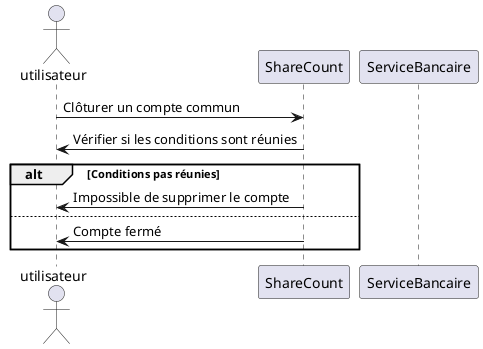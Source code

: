 @startuml  Clôturer un compte commun

actor utilisateur as u
participant ShareCount as sc
participant ServiceBancaire as sb

u -> sc : Clôturer un compte commun 
sc -> u : Vérifier si les conditions sont réunies

alt Conditions pas réunies
sc -> u : Impossible de supprimer le compte
else

sc -> u : Compte fermé

end

@enduml